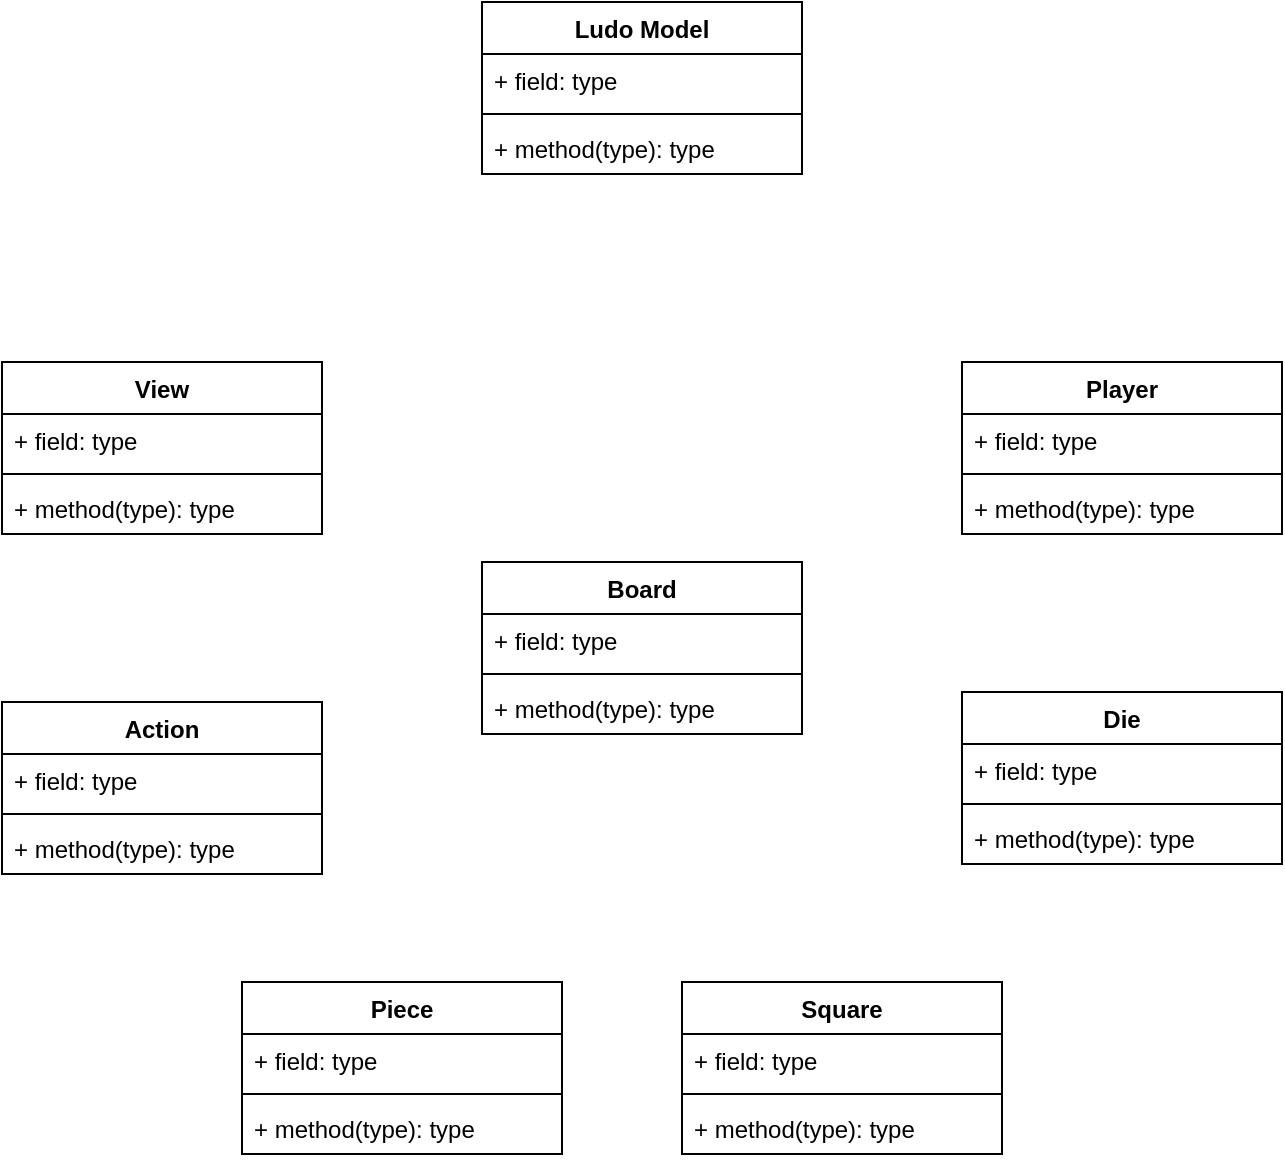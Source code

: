 <mxfile version="14.9.2" type="github">
  <diagram id="C5RBs43oDa-KdzZeNtuy" name="Page-1">
    <mxGraphModel dx="1355" dy="745" grid="1" gridSize="10" guides="1" tooltips="1" connect="1" arrows="1" fold="1" page="1" pageScale="1" pageWidth="827" pageHeight="1169" math="0" shadow="0">
      <root>
        <mxCell id="WIyWlLk6GJQsqaUBKTNV-0" />
        <mxCell id="WIyWlLk6GJQsqaUBKTNV-1" parent="WIyWlLk6GJQsqaUBKTNV-0" />
        <mxCell id="QQzJQnuIAVlLlUgSWYeH-0" value="View" style="swimlane;fontStyle=1;align=center;verticalAlign=top;childLayout=stackLayout;horizontal=1;startSize=26;horizontalStack=0;resizeParent=1;resizeParentMax=0;resizeLast=0;collapsible=1;marginBottom=0;" vertex="1" parent="WIyWlLk6GJQsqaUBKTNV-1">
          <mxGeometry x="110" y="290" width="160" height="86" as="geometry" />
        </mxCell>
        <mxCell id="QQzJQnuIAVlLlUgSWYeH-1" value="+ field: type" style="text;strokeColor=none;fillColor=none;align=left;verticalAlign=top;spacingLeft=4;spacingRight=4;overflow=hidden;rotatable=0;points=[[0,0.5],[1,0.5]];portConstraint=eastwest;" vertex="1" parent="QQzJQnuIAVlLlUgSWYeH-0">
          <mxGeometry y="26" width="160" height="26" as="geometry" />
        </mxCell>
        <mxCell id="QQzJQnuIAVlLlUgSWYeH-2" value="" style="line;strokeWidth=1;fillColor=none;align=left;verticalAlign=middle;spacingTop=-1;spacingLeft=3;spacingRight=3;rotatable=0;labelPosition=right;points=[];portConstraint=eastwest;" vertex="1" parent="QQzJQnuIAVlLlUgSWYeH-0">
          <mxGeometry y="52" width="160" height="8" as="geometry" />
        </mxCell>
        <mxCell id="QQzJQnuIAVlLlUgSWYeH-3" value="+ method(type): type" style="text;strokeColor=none;fillColor=none;align=left;verticalAlign=top;spacingLeft=4;spacingRight=4;overflow=hidden;rotatable=0;points=[[0,0.5],[1,0.5]];portConstraint=eastwest;" vertex="1" parent="QQzJQnuIAVlLlUgSWYeH-0">
          <mxGeometry y="60" width="160" height="26" as="geometry" />
        </mxCell>
        <mxCell id="QQzJQnuIAVlLlUgSWYeH-4" value="Ludo Model" style="swimlane;fontStyle=1;align=center;verticalAlign=top;childLayout=stackLayout;horizontal=1;startSize=26;horizontalStack=0;resizeParent=1;resizeParentMax=0;resizeLast=0;collapsible=1;marginBottom=0;" vertex="1" parent="WIyWlLk6GJQsqaUBKTNV-1">
          <mxGeometry x="350" y="110" width="160" height="86" as="geometry" />
        </mxCell>
        <mxCell id="QQzJQnuIAVlLlUgSWYeH-5" value="+ field: type" style="text;strokeColor=none;fillColor=none;align=left;verticalAlign=top;spacingLeft=4;spacingRight=4;overflow=hidden;rotatable=0;points=[[0,0.5],[1,0.5]];portConstraint=eastwest;" vertex="1" parent="QQzJQnuIAVlLlUgSWYeH-4">
          <mxGeometry y="26" width="160" height="26" as="geometry" />
        </mxCell>
        <mxCell id="QQzJQnuIAVlLlUgSWYeH-6" value="" style="line;strokeWidth=1;fillColor=none;align=left;verticalAlign=middle;spacingTop=-1;spacingLeft=3;spacingRight=3;rotatable=0;labelPosition=right;points=[];portConstraint=eastwest;" vertex="1" parent="QQzJQnuIAVlLlUgSWYeH-4">
          <mxGeometry y="52" width="160" height="8" as="geometry" />
        </mxCell>
        <mxCell id="QQzJQnuIAVlLlUgSWYeH-7" value="+ method(type): type" style="text;strokeColor=none;fillColor=none;align=left;verticalAlign=top;spacingLeft=4;spacingRight=4;overflow=hidden;rotatable=0;points=[[0,0.5],[1,0.5]];portConstraint=eastwest;" vertex="1" parent="QQzJQnuIAVlLlUgSWYeH-4">
          <mxGeometry y="60" width="160" height="26" as="geometry" />
        </mxCell>
        <mxCell id="QQzJQnuIAVlLlUgSWYeH-9" value="Player" style="swimlane;fontStyle=1;align=center;verticalAlign=top;childLayout=stackLayout;horizontal=1;startSize=26;horizontalStack=0;resizeParent=1;resizeParentMax=0;resizeLast=0;collapsible=1;marginBottom=0;" vertex="1" parent="WIyWlLk6GJQsqaUBKTNV-1">
          <mxGeometry x="590" y="290" width="160" height="86" as="geometry" />
        </mxCell>
        <mxCell id="QQzJQnuIAVlLlUgSWYeH-10" value="+ field: type" style="text;strokeColor=none;fillColor=none;align=left;verticalAlign=top;spacingLeft=4;spacingRight=4;overflow=hidden;rotatable=0;points=[[0,0.5],[1,0.5]];portConstraint=eastwest;" vertex="1" parent="QQzJQnuIAVlLlUgSWYeH-9">
          <mxGeometry y="26" width="160" height="26" as="geometry" />
        </mxCell>
        <mxCell id="QQzJQnuIAVlLlUgSWYeH-11" value="" style="line;strokeWidth=1;fillColor=none;align=left;verticalAlign=middle;spacingTop=-1;spacingLeft=3;spacingRight=3;rotatable=0;labelPosition=right;points=[];portConstraint=eastwest;" vertex="1" parent="QQzJQnuIAVlLlUgSWYeH-9">
          <mxGeometry y="52" width="160" height="8" as="geometry" />
        </mxCell>
        <mxCell id="QQzJQnuIAVlLlUgSWYeH-12" value="+ method(type): type" style="text;strokeColor=none;fillColor=none;align=left;verticalAlign=top;spacingLeft=4;spacingRight=4;overflow=hidden;rotatable=0;points=[[0,0.5],[1,0.5]];portConstraint=eastwest;" vertex="1" parent="QQzJQnuIAVlLlUgSWYeH-9">
          <mxGeometry y="60" width="160" height="26" as="geometry" />
        </mxCell>
        <mxCell id="QQzJQnuIAVlLlUgSWYeH-13" value="Action" style="swimlane;fontStyle=1;align=center;verticalAlign=top;childLayout=stackLayout;horizontal=1;startSize=26;horizontalStack=0;resizeParent=1;resizeParentMax=0;resizeLast=0;collapsible=1;marginBottom=0;" vertex="1" parent="WIyWlLk6GJQsqaUBKTNV-1">
          <mxGeometry x="110" y="460" width="160" height="86" as="geometry" />
        </mxCell>
        <mxCell id="QQzJQnuIAVlLlUgSWYeH-14" value="+ field: type" style="text;strokeColor=none;fillColor=none;align=left;verticalAlign=top;spacingLeft=4;spacingRight=4;overflow=hidden;rotatable=0;points=[[0,0.5],[1,0.5]];portConstraint=eastwest;" vertex="1" parent="QQzJQnuIAVlLlUgSWYeH-13">
          <mxGeometry y="26" width="160" height="26" as="geometry" />
        </mxCell>
        <mxCell id="QQzJQnuIAVlLlUgSWYeH-15" value="" style="line;strokeWidth=1;fillColor=none;align=left;verticalAlign=middle;spacingTop=-1;spacingLeft=3;spacingRight=3;rotatable=0;labelPosition=right;points=[];portConstraint=eastwest;" vertex="1" parent="QQzJQnuIAVlLlUgSWYeH-13">
          <mxGeometry y="52" width="160" height="8" as="geometry" />
        </mxCell>
        <mxCell id="QQzJQnuIAVlLlUgSWYeH-16" value="+ method(type): type" style="text;strokeColor=none;fillColor=none;align=left;verticalAlign=top;spacingLeft=4;spacingRight=4;overflow=hidden;rotatable=0;points=[[0,0.5],[1,0.5]];portConstraint=eastwest;" vertex="1" parent="QQzJQnuIAVlLlUgSWYeH-13">
          <mxGeometry y="60" width="160" height="26" as="geometry" />
        </mxCell>
        <mxCell id="QQzJQnuIAVlLlUgSWYeH-17" value="Die" style="swimlane;fontStyle=1;align=center;verticalAlign=top;childLayout=stackLayout;horizontal=1;startSize=26;horizontalStack=0;resizeParent=1;resizeParentMax=0;resizeLast=0;collapsible=1;marginBottom=0;" vertex="1" parent="WIyWlLk6GJQsqaUBKTNV-1">
          <mxGeometry x="590" y="455" width="160" height="86" as="geometry" />
        </mxCell>
        <mxCell id="QQzJQnuIAVlLlUgSWYeH-18" value="+ field: type" style="text;strokeColor=none;fillColor=none;align=left;verticalAlign=top;spacingLeft=4;spacingRight=4;overflow=hidden;rotatable=0;points=[[0,0.5],[1,0.5]];portConstraint=eastwest;" vertex="1" parent="QQzJQnuIAVlLlUgSWYeH-17">
          <mxGeometry y="26" width="160" height="26" as="geometry" />
        </mxCell>
        <mxCell id="QQzJQnuIAVlLlUgSWYeH-19" value="" style="line;strokeWidth=1;fillColor=none;align=left;verticalAlign=middle;spacingTop=-1;spacingLeft=3;spacingRight=3;rotatable=0;labelPosition=right;points=[];portConstraint=eastwest;" vertex="1" parent="QQzJQnuIAVlLlUgSWYeH-17">
          <mxGeometry y="52" width="160" height="8" as="geometry" />
        </mxCell>
        <mxCell id="QQzJQnuIAVlLlUgSWYeH-20" value="+ method(type): type" style="text;strokeColor=none;fillColor=none;align=left;verticalAlign=top;spacingLeft=4;spacingRight=4;overflow=hidden;rotatable=0;points=[[0,0.5],[1,0.5]];portConstraint=eastwest;" vertex="1" parent="QQzJQnuIAVlLlUgSWYeH-17">
          <mxGeometry y="60" width="160" height="26" as="geometry" />
        </mxCell>
        <mxCell id="QQzJQnuIAVlLlUgSWYeH-21" value="Board" style="swimlane;fontStyle=1;align=center;verticalAlign=top;childLayout=stackLayout;horizontal=1;startSize=26;horizontalStack=0;resizeParent=1;resizeParentMax=0;resizeLast=0;collapsible=1;marginBottom=0;" vertex="1" parent="WIyWlLk6GJQsqaUBKTNV-1">
          <mxGeometry x="350" y="390" width="160" height="86" as="geometry" />
        </mxCell>
        <mxCell id="QQzJQnuIAVlLlUgSWYeH-22" value="+ field: type" style="text;strokeColor=none;fillColor=none;align=left;verticalAlign=top;spacingLeft=4;spacingRight=4;overflow=hidden;rotatable=0;points=[[0,0.5],[1,0.5]];portConstraint=eastwest;" vertex="1" parent="QQzJQnuIAVlLlUgSWYeH-21">
          <mxGeometry y="26" width="160" height="26" as="geometry" />
        </mxCell>
        <mxCell id="QQzJQnuIAVlLlUgSWYeH-23" value="" style="line;strokeWidth=1;fillColor=none;align=left;verticalAlign=middle;spacingTop=-1;spacingLeft=3;spacingRight=3;rotatable=0;labelPosition=right;points=[];portConstraint=eastwest;" vertex="1" parent="QQzJQnuIAVlLlUgSWYeH-21">
          <mxGeometry y="52" width="160" height="8" as="geometry" />
        </mxCell>
        <mxCell id="QQzJQnuIAVlLlUgSWYeH-24" value="+ method(type): type" style="text;strokeColor=none;fillColor=none;align=left;verticalAlign=top;spacingLeft=4;spacingRight=4;overflow=hidden;rotatable=0;points=[[0,0.5],[1,0.5]];portConstraint=eastwest;" vertex="1" parent="QQzJQnuIAVlLlUgSWYeH-21">
          <mxGeometry y="60" width="160" height="26" as="geometry" />
        </mxCell>
        <mxCell id="QQzJQnuIAVlLlUgSWYeH-25" value="Piece" style="swimlane;fontStyle=1;align=center;verticalAlign=top;childLayout=stackLayout;horizontal=1;startSize=26;horizontalStack=0;resizeParent=1;resizeParentMax=0;resizeLast=0;collapsible=1;marginBottom=0;" vertex="1" parent="WIyWlLk6GJQsqaUBKTNV-1">
          <mxGeometry x="230" y="600" width="160" height="86" as="geometry" />
        </mxCell>
        <mxCell id="QQzJQnuIAVlLlUgSWYeH-26" value="+ field: type" style="text;strokeColor=none;fillColor=none;align=left;verticalAlign=top;spacingLeft=4;spacingRight=4;overflow=hidden;rotatable=0;points=[[0,0.5],[1,0.5]];portConstraint=eastwest;" vertex="1" parent="QQzJQnuIAVlLlUgSWYeH-25">
          <mxGeometry y="26" width="160" height="26" as="geometry" />
        </mxCell>
        <mxCell id="QQzJQnuIAVlLlUgSWYeH-27" value="" style="line;strokeWidth=1;fillColor=none;align=left;verticalAlign=middle;spacingTop=-1;spacingLeft=3;spacingRight=3;rotatable=0;labelPosition=right;points=[];portConstraint=eastwest;" vertex="1" parent="QQzJQnuIAVlLlUgSWYeH-25">
          <mxGeometry y="52" width="160" height="8" as="geometry" />
        </mxCell>
        <mxCell id="QQzJQnuIAVlLlUgSWYeH-28" value="+ method(type): type" style="text;strokeColor=none;fillColor=none;align=left;verticalAlign=top;spacingLeft=4;spacingRight=4;overflow=hidden;rotatable=0;points=[[0,0.5],[1,0.5]];portConstraint=eastwest;" vertex="1" parent="QQzJQnuIAVlLlUgSWYeH-25">
          <mxGeometry y="60" width="160" height="26" as="geometry" />
        </mxCell>
        <mxCell id="QQzJQnuIAVlLlUgSWYeH-29" value="Square" style="swimlane;fontStyle=1;align=center;verticalAlign=top;childLayout=stackLayout;horizontal=1;startSize=26;horizontalStack=0;resizeParent=1;resizeParentMax=0;resizeLast=0;collapsible=1;marginBottom=0;" vertex="1" parent="WIyWlLk6GJQsqaUBKTNV-1">
          <mxGeometry x="450" y="600" width="160" height="86" as="geometry" />
        </mxCell>
        <mxCell id="QQzJQnuIAVlLlUgSWYeH-30" value="+ field: type" style="text;strokeColor=none;fillColor=none;align=left;verticalAlign=top;spacingLeft=4;spacingRight=4;overflow=hidden;rotatable=0;points=[[0,0.5],[1,0.5]];portConstraint=eastwest;" vertex="1" parent="QQzJQnuIAVlLlUgSWYeH-29">
          <mxGeometry y="26" width="160" height="26" as="geometry" />
        </mxCell>
        <mxCell id="QQzJQnuIAVlLlUgSWYeH-31" value="" style="line;strokeWidth=1;fillColor=none;align=left;verticalAlign=middle;spacingTop=-1;spacingLeft=3;spacingRight=3;rotatable=0;labelPosition=right;points=[];portConstraint=eastwest;" vertex="1" parent="QQzJQnuIAVlLlUgSWYeH-29">
          <mxGeometry y="52" width="160" height="8" as="geometry" />
        </mxCell>
        <mxCell id="QQzJQnuIAVlLlUgSWYeH-32" value="+ method(type): type" style="text;strokeColor=none;fillColor=none;align=left;verticalAlign=top;spacingLeft=4;spacingRight=4;overflow=hidden;rotatable=0;points=[[0,0.5],[1,0.5]];portConstraint=eastwest;" vertex="1" parent="QQzJQnuIAVlLlUgSWYeH-29">
          <mxGeometry y="60" width="160" height="26" as="geometry" />
        </mxCell>
      </root>
    </mxGraphModel>
  </diagram>
</mxfile>
